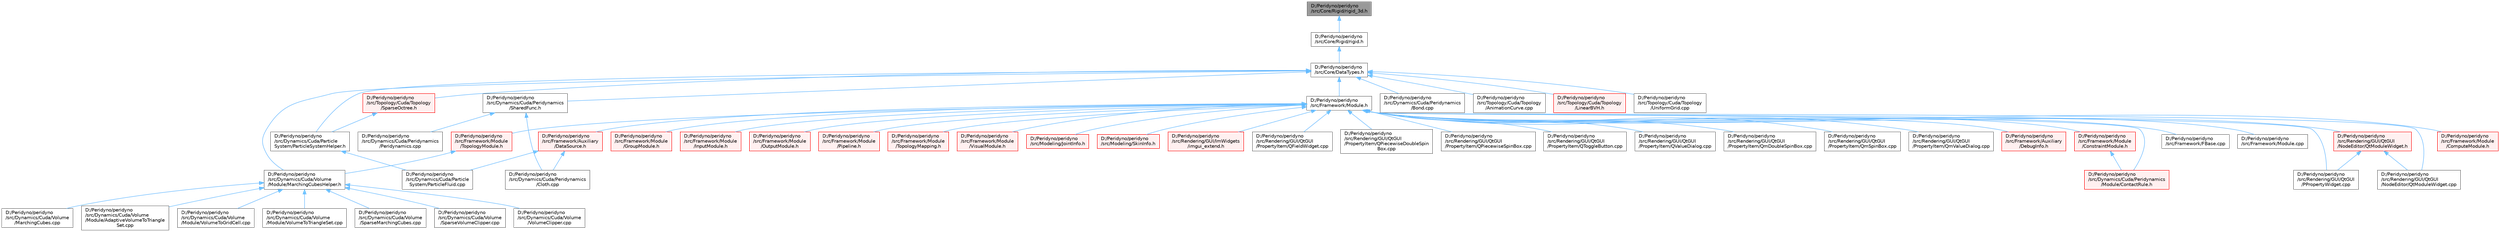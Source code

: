 digraph "D:/Peridyno/peridyno/src/Core/Rigid/rigid_3d.h"
{
 // LATEX_PDF_SIZE
  bgcolor="transparent";
  edge [fontname=Helvetica,fontsize=10,labelfontname=Helvetica,labelfontsize=10];
  node [fontname=Helvetica,fontsize=10,shape=box,height=0.2,width=0.4];
  Node1 [id="Node000001",label="D:/Peridyno/peridyno\l/src/Core/Rigid/rigid_3d.h",height=0.2,width=0.4,color="gray40", fillcolor="grey60", style="filled", fontcolor="black",tooltip=" "];
  Node1 -> Node2 [id="edge1_Node000001_Node000002",dir="back",color="steelblue1",style="solid",tooltip=" "];
  Node2 [id="Node000002",label="D:/Peridyno/peridyno\l/src/Core/Rigid/rigid.h",height=0.2,width=0.4,color="grey40", fillcolor="white", style="filled",URL="$rigid_8h.html",tooltip=" "];
  Node2 -> Node3 [id="edge2_Node000002_Node000003",dir="back",color="steelblue1",style="solid",tooltip=" "];
  Node3 [id="Node000003",label="D:/Peridyno/peridyno\l/src/Core/DataTypes.h",height=0.2,width=0.4,color="grey40", fillcolor="white", style="filled",URL="$_data_types_8h.html",tooltip=" "];
  Node3 -> Node4 [id="edge3_Node000003_Node000004",dir="back",color="steelblue1",style="solid",tooltip=" "];
  Node4 [id="Node000004",label="D:/Peridyno/peridyno\l/src/Dynamics/Cuda/Particle\lSystem/ParticleSystemHelper.h",height=0.2,width=0.4,color="grey40", fillcolor="white", style="filled",URL="$_particle_system_helper_8h.html",tooltip=" "];
  Node4 -> Node5 [id="edge4_Node000004_Node000005",dir="back",color="steelblue1",style="solid",tooltip=" "];
  Node5 [id="Node000005",label="D:/Peridyno/peridyno\l/src/Dynamics/Cuda/Particle\lSystem/ParticleFluid.cpp",height=0.2,width=0.4,color="grey40", fillcolor="white", style="filled",URL="$_cuda_2_particle_system_2_particle_fluid_8cpp.html",tooltip=" "];
  Node3 -> Node6 [id="edge5_Node000003_Node000006",dir="back",color="steelblue1",style="solid",tooltip=" "];
  Node6 [id="Node000006",label="D:/Peridyno/peridyno\l/src/Dynamics/Cuda/Peridynamics\l/Bond.cpp",height=0.2,width=0.4,color="grey40", fillcolor="white", style="filled",URL="$_bond_8cpp.html",tooltip=" "];
  Node3 -> Node7 [id="edge6_Node000003_Node000007",dir="back",color="steelblue1",style="solid",tooltip=" "];
  Node7 [id="Node000007",label="D:/Peridyno/peridyno\l/src/Dynamics/Cuda/Peridynamics\l/SharedFunc.h",height=0.2,width=0.4,color="grey40", fillcolor="white", style="filled",URL="$_shared_func_8h.html",tooltip=" "];
  Node7 -> Node8 [id="edge7_Node000007_Node000008",dir="back",color="steelblue1",style="solid",tooltip=" "];
  Node8 [id="Node000008",label="D:/Peridyno/peridyno\l/src/Dynamics/Cuda/Peridynamics\l/Cloth.cpp",height=0.2,width=0.4,color="grey40", fillcolor="white", style="filled",URL="$_cloth_8cpp.html",tooltip=" "];
  Node7 -> Node9 [id="edge8_Node000007_Node000009",dir="back",color="steelblue1",style="solid",tooltip=" "];
  Node9 [id="Node000009",label="D:/Peridyno/peridyno\l/src/Dynamics/Cuda/Peridynamics\l/Peridynamics.cpp",height=0.2,width=0.4,color="grey40", fillcolor="white", style="filled",URL="$_peridynamics_8cpp.html",tooltip=" "];
  Node3 -> Node10 [id="edge9_Node000003_Node000010",dir="back",color="steelblue1",style="solid",tooltip=" "];
  Node10 [id="Node000010",label="D:/Peridyno/peridyno\l/src/Dynamics/Cuda/Volume\l/Module/MarchingCubesHelper.h",height=0.2,width=0.4,color="grey40", fillcolor="white", style="filled",URL="$_marching_cubes_helper_8h.html",tooltip=" "];
  Node10 -> Node11 [id="edge10_Node000010_Node000011",dir="back",color="steelblue1",style="solid",tooltip=" "];
  Node11 [id="Node000011",label="D:/Peridyno/peridyno\l/src/Dynamics/Cuda/Volume\l/MarchingCubes.cpp",height=0.2,width=0.4,color="grey40", fillcolor="white", style="filled",URL="$_marching_cubes_8cpp.html",tooltip=" "];
  Node10 -> Node12 [id="edge11_Node000010_Node000012",dir="back",color="steelblue1",style="solid",tooltip=" "];
  Node12 [id="Node000012",label="D:/Peridyno/peridyno\l/src/Dynamics/Cuda/Volume\l/Module/AdaptiveVolumeToTriangle\lSet.cpp",height=0.2,width=0.4,color="grey40", fillcolor="white", style="filled",URL="$_adaptive_volume_to_triangle_set_8cpp.html",tooltip=" "];
  Node10 -> Node13 [id="edge12_Node000010_Node000013",dir="back",color="steelblue1",style="solid",tooltip=" "];
  Node13 [id="Node000013",label="D:/Peridyno/peridyno\l/src/Dynamics/Cuda/Volume\l/Module/VolumeToGridCell.cpp",height=0.2,width=0.4,color="grey40", fillcolor="white", style="filled",URL="$_volume_to_grid_cell_8cpp.html",tooltip=" "];
  Node10 -> Node14 [id="edge13_Node000010_Node000014",dir="back",color="steelblue1",style="solid",tooltip=" "];
  Node14 [id="Node000014",label="D:/Peridyno/peridyno\l/src/Dynamics/Cuda/Volume\l/Module/VolumeToTriangleSet.cpp",height=0.2,width=0.4,color="grey40", fillcolor="white", style="filled",URL="$_volume_to_triangle_set_8cpp.html",tooltip=" "];
  Node10 -> Node15 [id="edge14_Node000010_Node000015",dir="back",color="steelblue1",style="solid",tooltip=" "];
  Node15 [id="Node000015",label="D:/Peridyno/peridyno\l/src/Dynamics/Cuda/Volume\l/SparseMarchingCubes.cpp",height=0.2,width=0.4,color="grey40", fillcolor="white", style="filled",URL="$_sparse_marching_cubes_8cpp.html",tooltip=" "];
  Node10 -> Node16 [id="edge15_Node000010_Node000016",dir="back",color="steelblue1",style="solid",tooltip=" "];
  Node16 [id="Node000016",label="D:/Peridyno/peridyno\l/src/Dynamics/Cuda/Volume\l/SparseVolumeClipper.cpp",height=0.2,width=0.4,color="grey40", fillcolor="white", style="filled",URL="$_sparse_volume_clipper_8cpp.html",tooltip=" "];
  Node10 -> Node17 [id="edge16_Node000010_Node000017",dir="back",color="steelblue1",style="solid",tooltip=" "];
  Node17 [id="Node000017",label="D:/Peridyno/peridyno\l/src/Dynamics/Cuda/Volume\l/VolumeClipper.cpp",height=0.2,width=0.4,color="grey40", fillcolor="white", style="filled",URL="$_volume_clipper_8cpp.html",tooltip=" "];
  Node3 -> Node18 [id="edge17_Node000003_Node000018",dir="back",color="steelblue1",style="solid",tooltip=" "];
  Node18 [id="Node000018",label="D:/Peridyno/peridyno\l/src/Framework/Module.h",height=0.2,width=0.4,color="grey40", fillcolor="white", style="filled",URL="$_module_8h.html",tooltip=" "];
  Node18 -> Node19 [id="edge18_Node000018_Node000019",dir="back",color="steelblue1",style="solid",tooltip=" "];
  Node19 [id="Node000019",label="D:/Peridyno/peridyno\l/src/Dynamics/Cuda/Peridynamics\l/Module/ContactRule.h",height=0.2,width=0.4,color="red", fillcolor="#FFF0F0", style="filled",URL="$_contact_rule_8h.html",tooltip=" "];
  Node18 -> Node22 [id="edge19_Node000018_Node000022",dir="back",color="steelblue1",style="solid",tooltip=" "];
  Node22 [id="Node000022",label="D:/Peridyno/peridyno\l/src/Framework/Auxiliary\l/DataSource.h",height=0.2,width=0.4,color="red", fillcolor="#FFF0F0", style="filled",URL="$_data_source_8h.html",tooltip=" "];
  Node22 -> Node5 [id="edge20_Node000022_Node000005",dir="back",color="steelblue1",style="solid",tooltip=" "];
  Node22 -> Node8 [id="edge21_Node000022_Node000008",dir="back",color="steelblue1",style="solid",tooltip=" "];
  Node18 -> Node28 [id="edge22_Node000018_Node000028",dir="back",color="steelblue1",style="solid",tooltip=" "];
  Node28 [id="Node000028",label="D:/Peridyno/peridyno\l/src/Framework/Auxiliary\l/DebugInfo.h",height=0.2,width=0.4,color="red", fillcolor="#FFF0F0", style="filled",URL="$_debug_info_8h.html",tooltip=" "];
  Node18 -> Node30 [id="edge23_Node000018_Node000030",dir="back",color="steelblue1",style="solid",tooltip=" "];
  Node30 [id="Node000030",label="D:/Peridyno/peridyno\l/src/Framework/FBase.cpp",height=0.2,width=0.4,color="grey40", fillcolor="white", style="filled",URL="$_f_base_8cpp.html",tooltip=" "];
  Node18 -> Node31 [id="edge24_Node000018_Node000031",dir="back",color="steelblue1",style="solid",tooltip=" "];
  Node31 [id="Node000031",label="D:/Peridyno/peridyno\l/src/Framework/Module.cpp",height=0.2,width=0.4,color="grey40", fillcolor="white", style="filled",URL="$_module_8cpp.html",tooltip=" "];
  Node18 -> Node32 [id="edge25_Node000018_Node000032",dir="back",color="steelblue1",style="solid",tooltip=" "];
  Node32 [id="Node000032",label="D:/Peridyno/peridyno\l/src/Framework/Module\l/ComputeModule.h",height=0.2,width=0.4,color="red", fillcolor="#FFF0F0", style="filled",URL="$_compute_module_8h.html",tooltip=" "];
  Node18 -> Node122 [id="edge26_Node000018_Node000122",dir="back",color="steelblue1",style="solid",tooltip=" "];
  Node122 [id="Node000122",label="D:/Peridyno/peridyno\l/src/Framework/Module\l/ConstraintModule.h",height=0.2,width=0.4,color="red", fillcolor="#FFF0F0", style="filled",URL="$_constraint_module_8h.html",tooltip=" "];
  Node122 -> Node19 [id="edge27_Node000122_Node000019",dir="back",color="steelblue1",style="solid",tooltip=" "];
  Node18 -> Node147 [id="edge28_Node000018_Node000147",dir="back",color="steelblue1",style="solid",tooltip=" "];
  Node147 [id="Node000147",label="D:/Peridyno/peridyno\l/src/Framework/Module\l/GroupModule.h",height=0.2,width=0.4,color="red", fillcolor="#FFF0F0", style="filled",URL="$_group_module_8h.html",tooltip=" "];
  Node18 -> Node155 [id="edge29_Node000018_Node000155",dir="back",color="steelblue1",style="solid",tooltip=" "];
  Node155 [id="Node000155",label="D:/Peridyno/peridyno\l/src/Framework/Module\l/InputModule.h",height=0.2,width=0.4,color="red", fillcolor="#FFF0F0", style="filled",URL="$_input_module_8h.html",tooltip=" "];
  Node18 -> Node255 [id="edge30_Node000018_Node000255",dir="back",color="steelblue1",style="solid",tooltip=" "];
  Node255 [id="Node000255",label="D:/Peridyno/peridyno\l/src/Framework/Module\l/OutputModule.h",height=0.2,width=0.4,color="red", fillcolor="#FFF0F0", style="filled",URL="$_output_module_8h.html",tooltip=" "];
  Node18 -> Node268 [id="edge31_Node000018_Node000268",dir="back",color="steelblue1",style="solid",tooltip=" "];
  Node268 [id="Node000268",label="D:/Peridyno/peridyno\l/src/Framework/Module\l/Pipeline.h",height=0.2,width=0.4,color="red", fillcolor="#FFF0F0", style="filled",URL="$_pipeline_8h.html",tooltip=" "];
  Node18 -> Node454 [id="edge32_Node000018_Node000454",dir="back",color="steelblue1",style="solid",tooltip=" "];
  Node454 [id="Node000454",label="D:/Peridyno/peridyno\l/src/Framework/Module\l/TopologyMapping.h",height=0.2,width=0.4,color="red", fillcolor="#FFF0F0", style="filled",URL="$_topology_mapping_8h.html",tooltip=" "];
  Node18 -> Node474 [id="edge33_Node000018_Node000474",dir="back",color="steelblue1",style="solid",tooltip=" "];
  Node474 [id="Node000474",label="D:/Peridyno/peridyno\l/src/Framework/Module\l/TopologyModule.h",height=0.2,width=0.4,color="red", fillcolor="#FFF0F0", style="filled",URL="$_topology_module_8h.html",tooltip=" "];
  Node474 -> Node10 [id="edge34_Node000474_Node000010",dir="back",color="steelblue1",style="solid",tooltip=" "];
  Node18 -> Node540 [id="edge35_Node000018_Node000540",dir="back",color="steelblue1",style="solid",tooltip=" "];
  Node540 [id="Node000540",label="D:/Peridyno/peridyno\l/src/Framework/Module\l/VisualModule.h",height=0.2,width=0.4,color="red", fillcolor="#FFF0F0", style="filled",URL="$_visual_module_8h.html",tooltip=" "];
  Node18 -> Node562 [id="edge36_Node000018_Node000562",dir="back",color="steelblue1",style="solid",tooltip=" "];
  Node562 [id="Node000562",label="D:/Peridyno/peridyno\l/src/Modeling/JointInfo.h",height=0.2,width=0.4,color="red", fillcolor="#FFF0F0", style="filled",URL="$_joint_info_8h.html",tooltip=" "];
  Node18 -> Node527 [id="edge37_Node000018_Node000527",dir="back",color="steelblue1",style="solid",tooltip=" "];
  Node527 [id="Node000527",label="D:/Peridyno/peridyno\l/src/Modeling/SkinInfo.h",height=0.2,width=0.4,color="red", fillcolor="#FFF0F0", style="filled",URL="$_skin_info_8h.html",tooltip=" "];
  Node18 -> Node563 [id="edge38_Node000018_Node000563",dir="back",color="steelblue1",style="solid",tooltip=" "];
  Node563 [id="Node000563",label="D:/Peridyno/peridyno\l/src/Rendering/GUI/ImWidgets\l/imgui_extend.h",height=0.2,width=0.4,color="red", fillcolor="#FFF0F0", style="filled",URL="$imgui__extend_8h.html",tooltip=" "];
  Node18 -> Node565 [id="edge39_Node000018_Node000565",dir="back",color="steelblue1",style="solid",tooltip=" "];
  Node565 [id="Node000565",label="D:/Peridyno/peridyno\l/src/Rendering/GUI/QtGUI\l/NodeEditor/QtModuleWidget.cpp",height=0.2,width=0.4,color="grey40", fillcolor="white", style="filled",URL="$_qt_module_widget_8cpp.html",tooltip=" "];
  Node18 -> Node566 [id="edge40_Node000018_Node000566",dir="back",color="steelblue1",style="solid",tooltip=" "];
  Node566 [id="Node000566",label="D:/Peridyno/peridyno\l/src/Rendering/GUI/QtGUI\l/NodeEditor/QtModuleWidget.h",height=0.2,width=0.4,color="red", fillcolor="#FFF0F0", style="filled",URL="$_qt_module_widget_8h.html",tooltip=" "];
  Node566 -> Node565 [id="edge41_Node000566_Node000565",dir="back",color="steelblue1",style="solid",tooltip=" "];
  Node566 -> Node250 [id="edge42_Node000566_Node000250",dir="back",color="steelblue1",style="solid",tooltip=" "];
  Node250 [id="Node000250",label="D:/Peridyno/peridyno\l/src/Rendering/GUI/QtGUI\l/PPropertyWidget.cpp",height=0.2,width=0.4,color="grey40", fillcolor="white", style="filled",URL="$_p_property_widget_8cpp.html",tooltip=" "];
  Node18 -> Node250 [id="edge43_Node000018_Node000250",dir="back",color="steelblue1",style="solid",tooltip=" "];
  Node18 -> Node228 [id="edge44_Node000018_Node000228",dir="back",color="steelblue1",style="solid",tooltip=" "];
  Node228 [id="Node000228",label="D:/Peridyno/peridyno\l/src/Rendering/GUI/QtGUI\l/PropertyItem/QFieldWidget.cpp",height=0.2,width=0.4,color="grey40", fillcolor="white", style="filled",URL="$_q_field_widget_8cpp.html",tooltip=" "];
  Node18 -> Node229 [id="edge45_Node000018_Node000229",dir="back",color="steelblue1",style="solid",tooltip=" "];
  Node229 [id="Node000229",label="D:/Peridyno/peridyno\l/src/Rendering/GUI/QtGUI\l/PropertyItem/QPiecewiseDoubleSpin\lBox.cpp",height=0.2,width=0.4,color="grey40", fillcolor="white", style="filled",URL="$_q_piecewise_double_spin_box_8cpp.html",tooltip=" "];
  Node18 -> Node230 [id="edge46_Node000018_Node000230",dir="back",color="steelblue1",style="solid",tooltip=" "];
  Node230 [id="Node000230",label="D:/Peridyno/peridyno\l/src/Rendering/GUI/QtGUI\l/PropertyItem/QPiecewiseSpinBox.cpp",height=0.2,width=0.4,color="grey40", fillcolor="white", style="filled",URL="$_q_piecewise_spin_box_8cpp.html",tooltip=" "];
  Node18 -> Node231 [id="edge47_Node000018_Node000231",dir="back",color="steelblue1",style="solid",tooltip=" "];
  Node231 [id="Node000231",label="D:/Peridyno/peridyno\l/src/Rendering/GUI/QtGUI\l/PropertyItem/QToggleButton.cpp",height=0.2,width=0.4,color="grey40", fillcolor="white", style="filled",URL="$_q_toggle_button_8cpp.html",tooltip=" "];
  Node18 -> Node232 [id="edge48_Node000018_Node000232",dir="back",color="steelblue1",style="solid",tooltip=" "];
  Node232 [id="Node000232",label="D:/Peridyno/peridyno\l/src/Rendering/GUI/QtGUI\l/PropertyItem/QValueDialog.cpp",height=0.2,width=0.4,color="grey40", fillcolor="white", style="filled",URL="$_q_value_dialog_8cpp.html",tooltip=" "];
  Node18 -> Node233 [id="edge49_Node000018_Node000233",dir="back",color="steelblue1",style="solid",tooltip=" "];
  Node233 [id="Node000233",label="D:/Peridyno/peridyno\l/src/Rendering/GUI/QtGUI\l/PropertyItem/QmDoubleSpinBox.cpp",height=0.2,width=0.4,color="grey40", fillcolor="white", style="filled",URL="$_qm_double_spin_box_8cpp.html",tooltip=" "];
  Node18 -> Node234 [id="edge50_Node000018_Node000234",dir="back",color="steelblue1",style="solid",tooltip=" "];
  Node234 [id="Node000234",label="D:/Peridyno/peridyno\l/src/Rendering/GUI/QtGUI\l/PropertyItem/QmSpinBox.cpp",height=0.2,width=0.4,color="grey40", fillcolor="white", style="filled",URL="$_qm_spin_box_8cpp.html",tooltip=" "];
  Node18 -> Node235 [id="edge51_Node000018_Node000235",dir="back",color="steelblue1",style="solid",tooltip=" "];
  Node235 [id="Node000235",label="D:/Peridyno/peridyno\l/src/Rendering/GUI/QtGUI\l/PropertyItem/QmValueDialog.cpp",height=0.2,width=0.4,color="grey40", fillcolor="white", style="filled",URL="$_qm_value_dialog_8cpp.html",tooltip=" "];
  Node3 -> Node567 [id="edge52_Node000003_Node000567",dir="back",color="steelblue1",style="solid",tooltip=" "];
  Node567 [id="Node000567",label="D:/Peridyno/peridyno\l/src/Topology/Cuda/Topology\l/AnimationCurve.cpp",height=0.2,width=0.4,color="grey40", fillcolor="white", style="filled",URL="$_animation_curve_8cpp.html",tooltip=" "];
  Node3 -> Node568 [id="edge53_Node000003_Node000568",dir="back",color="steelblue1",style="solid",tooltip=" "];
  Node568 [id="Node000568",label="D:/Peridyno/peridyno\l/src/Topology/Cuda/Topology\l/LinearBVH.h",height=0.2,width=0.4,color="red", fillcolor="#FFF0F0", style="filled",URL="$_linear_b_v_h_8h.html",tooltip=" "];
  Node3 -> Node569 [id="edge54_Node000003_Node000569",dir="back",color="steelblue1",style="solid",tooltip=" "];
  Node569 [id="Node000569",label="D:/Peridyno/peridyno\l/src/Topology/Cuda/Topology\l/SparseOctree.h",height=0.2,width=0.4,color="red", fillcolor="#FFF0F0", style="filled",URL="$_sparse_octree_8h.html",tooltip=" "];
  Node569 -> Node4 [id="edge55_Node000569_Node000004",dir="back",color="steelblue1",style="solid",tooltip=" "];
  Node3 -> Node571 [id="edge56_Node000003_Node000571",dir="back",color="steelblue1",style="solid",tooltip=" "];
  Node571 [id="Node000571",label="D:/Peridyno/peridyno\l/src/Topology/Cuda/Topology\l/UniformGrid.cpp",height=0.2,width=0.4,color="grey40", fillcolor="white", style="filled",URL="$_cuda_2_topology_2_uniform_grid_8cpp.html",tooltip=" "];
}
